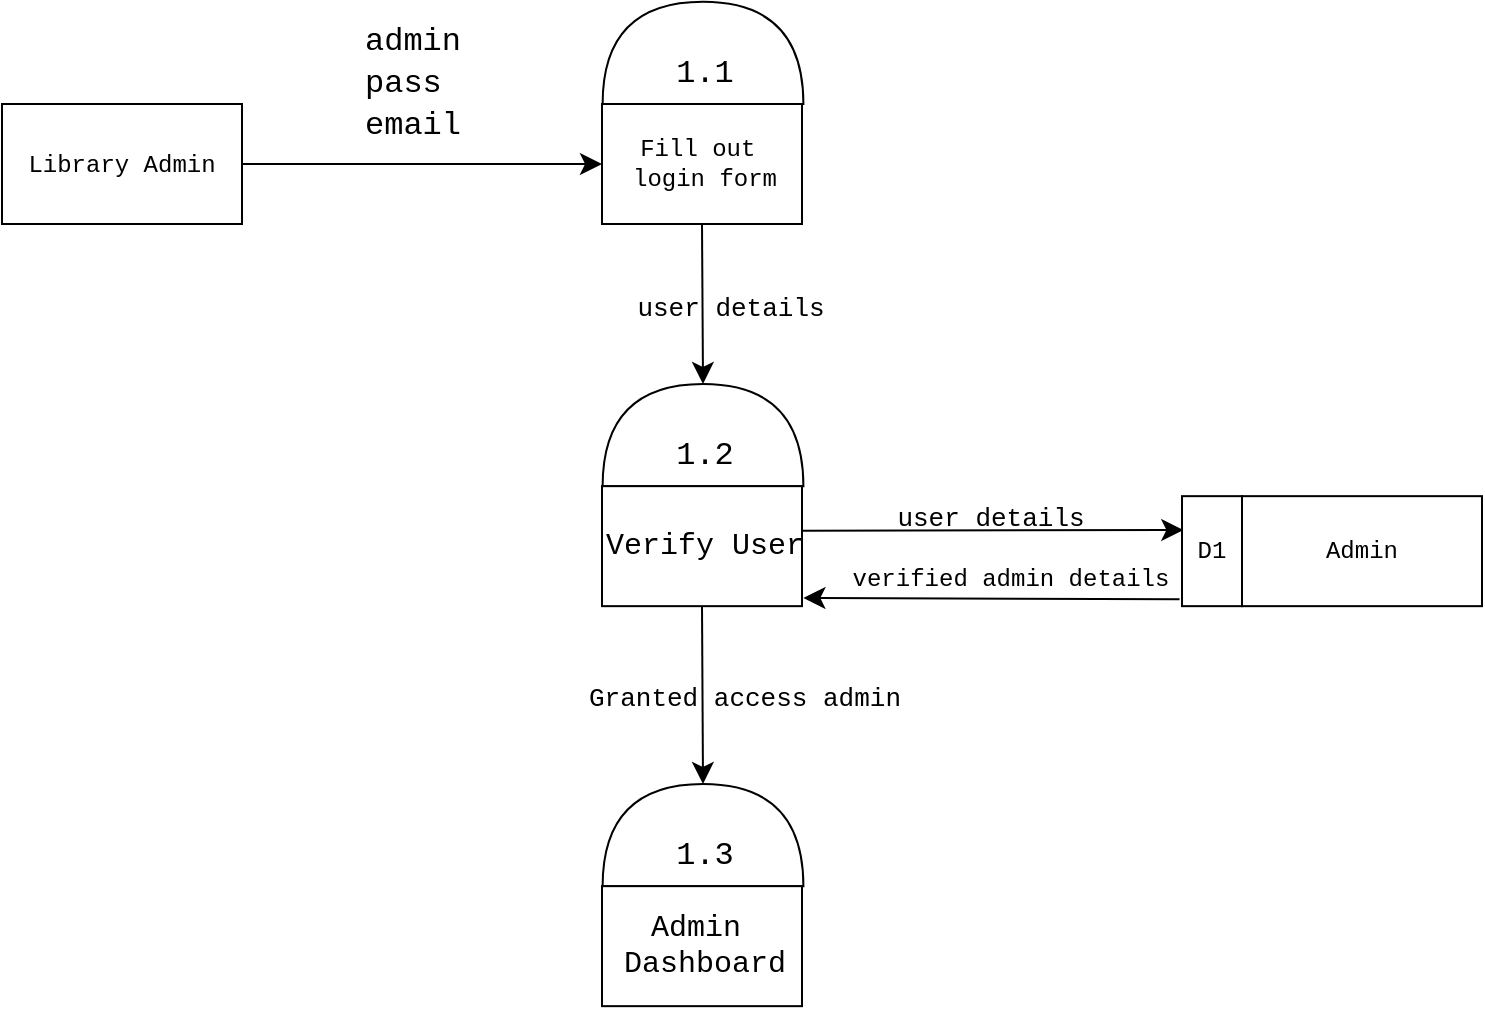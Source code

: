 <mxfile version="24.2.3" type="github">
  <diagram name="Page-1" id="67c-IuIHaWsoTLQI89i3">
    <mxGraphModel dx="1435" dy="1454" grid="1" gridSize="10" guides="1" tooltips="1" connect="1" arrows="1" fold="1" page="0" pageScale="1" pageWidth="827" pageHeight="1169" math="0" shadow="0">
      <root>
        <mxCell id="0" />
        <mxCell id="1" parent="0" />
        <mxCell id="GJ9l2K7GDv_M9uER6P6X-1" value="" style="group;fontFamily=Courier New;" vertex="1" connectable="0" parent="1">
          <mxGeometry x="360" y="-463.92" width="150" height="55" as="geometry" />
        </mxCell>
        <mxCell id="GJ9l2K7GDv_M9uER6P6X-2" value="Admin" style="whiteSpace=wrap;html=1;fontFamily=Courier New;" vertex="1" parent="GJ9l2K7GDv_M9uER6P6X-1">
          <mxGeometry x="30" width="120" height="55" as="geometry" />
        </mxCell>
        <mxCell id="GJ9l2K7GDv_M9uER6P6X-3" value="D1" style="rounded=0;whiteSpace=wrap;html=1;fontFamily=Courier New;" vertex="1" parent="GJ9l2K7GDv_M9uER6P6X-1">
          <mxGeometry width="30" height="55" as="geometry" />
        </mxCell>
        <mxCell id="GJ9l2K7GDv_M9uER6P6X-4" value="&lt;font face=&quot;Courier New&quot;&gt;Library Admin&lt;/font&gt;" style="rounded=0;whiteSpace=wrap;html=1;" vertex="1" parent="1">
          <mxGeometry x="-230" y="-660" width="120" height="60" as="geometry" />
        </mxCell>
        <mxCell id="GJ9l2K7GDv_M9uER6P6X-5" value="" style="group;fontFamily=Courier New;" vertex="1" connectable="0" parent="1">
          <mxGeometry x="70" y="-711.08" width="110.51" height="111.08" as="geometry" />
        </mxCell>
        <mxCell id="GJ9l2K7GDv_M9uER6P6X-6" value="" style="shape=or;whiteSpace=wrap;html=1;rotation=-90;fontFamily=Courier New;" vertex="1" parent="GJ9l2K7GDv_M9uER6P6X-5">
          <mxGeometry x="24.96" y="-24.65" width="51.09" height="100.39" as="geometry" />
        </mxCell>
        <mxCell id="GJ9l2K7GDv_M9uER6P6X-7" value="" style="group;fontFamily=Courier New;" vertex="1" connectable="0" parent="GJ9l2K7GDv_M9uER6P6X-5">
          <mxGeometry y="21.08" width="110.51" height="90" as="geometry" />
        </mxCell>
        <mxCell id="GJ9l2K7GDv_M9uER6P6X-8" value="" style="rounded=0;whiteSpace=wrap;html=1;fontFamily=Courier New;" vertex="1" parent="GJ9l2K7GDv_M9uER6P6X-7">
          <mxGeometry y="30" width="100" height="60" as="geometry" />
        </mxCell>
        <mxCell id="GJ9l2K7GDv_M9uER6P6X-9" style="edgeStyle=none;curved=1;rounded=0;orthogonalLoop=1;jettySize=auto;html=1;exitX=0;exitY=0.5;exitDx=0;exitDy=0;fontSize=12;startSize=8;endSize=8;fontFamily=Courier New;" edge="1" parent="GJ9l2K7GDv_M9uER6P6X-7" source="GJ9l2K7GDv_M9uER6P6X-8" target="GJ9l2K7GDv_M9uER6P6X-8">
          <mxGeometry relative="1" as="geometry" />
        </mxCell>
        <mxCell id="GJ9l2K7GDv_M9uER6P6X-10" value="1.1" style="text;html=1;align=center;verticalAlign=middle;resizable=0;points=[];autosize=1;strokeColor=none;fillColor=none;fontSize=16;fontFamily=Courier New;" vertex="1" parent="GJ9l2K7GDv_M9uER6P6X-7">
          <mxGeometry x="25.51" width="50" height="30" as="geometry" />
        </mxCell>
        <mxCell id="GJ9l2K7GDv_M9uER6P6X-11" value="&lt;div style=&quot;font-size: 12px;&quot;&gt;&lt;font style=&quot;font-size: 12px;&quot;&gt;Fill out&amp;nbsp;&lt;/font&gt;&lt;/div&gt;&lt;div style=&quot;font-size: 12px;&quot;&gt;&lt;font style=&quot;font-size: 12px;&quot;&gt;login form&lt;/font&gt;&lt;/div&gt;" style="text;html=1;align=center;verticalAlign=middle;resizable=0;points=[];autosize=1;strokeColor=none;fillColor=none;fontSize=16;fontFamily=Courier New;" vertex="1" parent="GJ9l2K7GDv_M9uER6P6X-7">
          <mxGeometry x="0.51" y="40" width="100" height="40" as="geometry" />
        </mxCell>
        <mxCell id="GJ9l2K7GDv_M9uER6P6X-13" value="" style="endArrow=classic;html=1;rounded=0;fontSize=12;startSize=8;endSize=8;curved=1;exitX=1;exitY=0.5;exitDx=0;exitDy=0;entryX=0;entryY=0.5;entryDx=0;entryDy=0;" edge="1" parent="1" source="GJ9l2K7GDv_M9uER6P6X-4" target="GJ9l2K7GDv_M9uER6P6X-8">
          <mxGeometry width="50" height="50" relative="1" as="geometry">
            <mxPoint x="-150" y="-680" as="sourcePoint" />
            <mxPoint x="-100" y="-730" as="targetPoint" />
          </mxGeometry>
        </mxCell>
        <mxCell id="GJ9l2K7GDv_M9uER6P6X-14" value="" style="group;fontFamily=Courier New;" vertex="1" connectable="0" parent="1">
          <mxGeometry x="70" y="-520.0" width="110.51" height="111.08" as="geometry" />
        </mxCell>
        <mxCell id="GJ9l2K7GDv_M9uER6P6X-15" value="" style="shape=or;whiteSpace=wrap;html=1;rotation=-90;fontFamily=Courier New;" vertex="1" parent="GJ9l2K7GDv_M9uER6P6X-14">
          <mxGeometry x="24.96" y="-24.65" width="51.09" height="100.39" as="geometry" />
        </mxCell>
        <mxCell id="GJ9l2K7GDv_M9uER6P6X-16" value="" style="group;fontFamily=Courier New;" vertex="1" connectable="0" parent="GJ9l2K7GDv_M9uER6P6X-14">
          <mxGeometry y="21.08" width="110.51" height="90" as="geometry" />
        </mxCell>
        <mxCell id="GJ9l2K7GDv_M9uER6P6X-17" value="" style="rounded=0;whiteSpace=wrap;html=1;fontFamily=Courier New;" vertex="1" parent="GJ9l2K7GDv_M9uER6P6X-16">
          <mxGeometry y="30" width="100" height="60" as="geometry" />
        </mxCell>
        <mxCell id="GJ9l2K7GDv_M9uER6P6X-18" style="edgeStyle=none;curved=1;rounded=0;orthogonalLoop=1;jettySize=auto;html=1;exitX=0;exitY=0.5;exitDx=0;exitDy=0;fontSize=12;startSize=8;endSize=8;fontFamily=Courier New;" edge="1" parent="GJ9l2K7GDv_M9uER6P6X-16" source="GJ9l2K7GDv_M9uER6P6X-17" target="GJ9l2K7GDv_M9uER6P6X-17">
          <mxGeometry relative="1" as="geometry" />
        </mxCell>
        <mxCell id="GJ9l2K7GDv_M9uER6P6X-19" value="1.2" style="text;html=1;align=center;verticalAlign=middle;resizable=0;points=[];autosize=1;strokeColor=none;fillColor=none;fontSize=16;fontFamily=Courier New;" vertex="1" parent="GJ9l2K7GDv_M9uER6P6X-16">
          <mxGeometry x="25.51" width="50" height="30" as="geometry" />
        </mxCell>
        <mxCell id="GJ9l2K7GDv_M9uER6P6X-20" value="&lt;div style=&quot;font-size: 15px;&quot;&gt;Verify User&lt;/div&gt;" style="text;html=1;align=center;verticalAlign=middle;resizable=0;points=[];autosize=1;strokeColor=none;fillColor=none;fontSize=16;fontFamily=Courier New;" vertex="1" parent="GJ9l2K7GDv_M9uER6P6X-16">
          <mxGeometry x="-9.49" y="45" width="120" height="30" as="geometry" />
        </mxCell>
        <mxCell id="GJ9l2K7GDv_M9uER6P6X-21" value="" style="group;fontFamily=Courier New;" vertex="1" connectable="0" parent="1">
          <mxGeometry x="70" y="-320.0" width="110.51" height="111.08" as="geometry" />
        </mxCell>
        <mxCell id="GJ9l2K7GDv_M9uER6P6X-22" value="" style="shape=or;whiteSpace=wrap;html=1;rotation=-90;fontFamily=Courier New;" vertex="1" parent="GJ9l2K7GDv_M9uER6P6X-21">
          <mxGeometry x="24.96" y="-24.65" width="51.09" height="100.39" as="geometry" />
        </mxCell>
        <mxCell id="GJ9l2K7GDv_M9uER6P6X-23" value="" style="group;fontFamily=Courier New;" vertex="1" connectable="0" parent="GJ9l2K7GDv_M9uER6P6X-21">
          <mxGeometry y="21.08" width="110.51" height="90" as="geometry" />
        </mxCell>
        <mxCell id="GJ9l2K7GDv_M9uER6P6X-24" value="" style="rounded=0;whiteSpace=wrap;html=1;fontFamily=Courier New;" vertex="1" parent="GJ9l2K7GDv_M9uER6P6X-23">
          <mxGeometry y="30" width="100" height="60" as="geometry" />
        </mxCell>
        <mxCell id="GJ9l2K7GDv_M9uER6P6X-25" style="edgeStyle=none;curved=1;rounded=0;orthogonalLoop=1;jettySize=auto;html=1;exitX=0;exitY=0.5;exitDx=0;exitDy=0;fontSize=12;startSize=8;endSize=8;fontFamily=Courier New;" edge="1" parent="GJ9l2K7GDv_M9uER6P6X-23" source="GJ9l2K7GDv_M9uER6P6X-24" target="GJ9l2K7GDv_M9uER6P6X-24">
          <mxGeometry relative="1" as="geometry" />
        </mxCell>
        <mxCell id="GJ9l2K7GDv_M9uER6P6X-26" value="1.3" style="text;html=1;align=center;verticalAlign=middle;resizable=0;points=[];autosize=1;strokeColor=none;fillColor=none;fontSize=16;fontFamily=Courier New;" vertex="1" parent="GJ9l2K7GDv_M9uER6P6X-23">
          <mxGeometry x="25.51" width="50" height="30" as="geometry" />
        </mxCell>
        <mxCell id="GJ9l2K7GDv_M9uER6P6X-27" value="&lt;div style=&quot;font-size: 15px;&quot;&gt;Admin&amp;nbsp;&lt;/div&gt;&lt;div style=&quot;font-size: 15px;&quot;&gt;Dashboard&lt;/div&gt;" style="text;html=1;align=center;verticalAlign=middle;resizable=0;points=[];autosize=1;strokeColor=none;fillColor=none;fontSize=16;fontFamily=Courier New;" vertex="1" parent="GJ9l2K7GDv_M9uER6P6X-23">
          <mxGeometry x="0.51" y="35" width="100" height="50" as="geometry" />
        </mxCell>
        <mxCell id="GJ9l2K7GDv_M9uER6P6X-28" value="&lt;font face=&quot;Courier New&quot;&gt;admin&lt;/font&gt;&lt;div&gt;&lt;font face=&quot;Courier New&quot;&gt;pass&amp;nbsp;&lt;/font&gt;&lt;/div&gt;&lt;div&gt;&lt;font face=&quot;Courier New&quot;&gt;email&lt;/font&gt;&lt;/div&gt;" style="text;html=1;align=center;verticalAlign=middle;resizable=0;points=[];autosize=1;strokeColor=none;fillColor=none;fontSize=16;" vertex="1" parent="1">
          <mxGeometry x="-60" y="-711.08" width="70" height="80" as="geometry" />
        </mxCell>
        <mxCell id="GJ9l2K7GDv_M9uER6P6X-29" value="" style="endArrow=classic;html=1;rounded=0;fontSize=12;startSize=8;endSize=8;curved=1;exitX=0.5;exitY=1;exitDx=0;exitDy=0;entryX=1;entryY=0.5;entryDx=0;entryDy=0;entryPerimeter=0;" edge="1" parent="1" source="GJ9l2K7GDv_M9uER6P6X-8" target="GJ9l2K7GDv_M9uER6P6X-15">
          <mxGeometry width="50" height="50" relative="1" as="geometry">
            <mxPoint x="200" y="-480" as="sourcePoint" />
            <mxPoint x="250" y="-530" as="targetPoint" />
          </mxGeometry>
        </mxCell>
        <mxCell id="GJ9l2K7GDv_M9uER6P6X-30" value="" style="endArrow=classic;html=1;rounded=0;fontSize=12;startSize=8;endSize=8;curved=1;exitX=0.5;exitY=1;exitDx=0;exitDy=0;entryX=1;entryY=0.5;entryDx=0;entryDy=0;entryPerimeter=0;" edge="1" parent="1" target="GJ9l2K7GDv_M9uER6P6X-22">
          <mxGeometry width="50" height="50" relative="1" as="geometry">
            <mxPoint x="120" y="-408.92" as="sourcePoint" />
            <mxPoint x="121" y="-328.92" as="targetPoint" />
          </mxGeometry>
        </mxCell>
        <mxCell id="GJ9l2K7GDv_M9uER6P6X-31" value="&lt;font style=&quot;font-size: 13px;&quot;&gt;&lt;font style=&quot;font-size: 13px;&quot; face=&quot;Courier New&quot;&gt;user&amp;nbsp;&lt;/font&gt;&lt;span style=&quot;font-family: &amp;quot;Courier New&amp;quot;; background-color: initial;&quot;&gt;details&lt;/span&gt;&lt;/font&gt;" style="text;html=1;align=center;verticalAlign=middle;resizable=0;points=[];autosize=1;strokeColor=none;fillColor=none;fontSize=16;" vertex="1" parent="1">
          <mxGeometry x="74" y="-575" width="120" height="30" as="geometry" />
        </mxCell>
        <mxCell id="GJ9l2K7GDv_M9uER6P6X-32" value="&lt;font style=&quot;font-size: 13px;&quot; face=&quot;Courier New&quot;&gt;Granted access admin&lt;/font&gt;" style="text;html=1;align=center;verticalAlign=middle;resizable=0;points=[];autosize=1;strokeColor=none;fillColor=none;fontSize=16;" vertex="1" parent="1">
          <mxGeometry x="51" y="-380" width="180" height="30" as="geometry" />
        </mxCell>
        <mxCell id="GJ9l2K7GDv_M9uER6P6X-35" value="" style="endArrow=classic;html=1;rounded=0;fontSize=12;startSize=8;endSize=8;curved=1;exitX=1;exitY=0.371;exitDx=0;exitDy=0;exitPerimeter=0;entryX=0.022;entryY=0.308;entryDx=0;entryDy=0;entryPerimeter=0;" edge="1" parent="1" source="GJ9l2K7GDv_M9uER6P6X-17" target="GJ9l2K7GDv_M9uER6P6X-3">
          <mxGeometry width="50" height="50" relative="1" as="geometry">
            <mxPoint x="190" y="-400" as="sourcePoint" />
            <mxPoint x="360" y="-450" as="targetPoint" />
          </mxGeometry>
        </mxCell>
        <mxCell id="GJ9l2K7GDv_M9uER6P6X-36" value="&lt;font style=&quot;font-size: 13px;&quot; face=&quot;Courier New&quot;&gt;user details&lt;/font&gt;" style="text;html=1;align=center;verticalAlign=middle;resizable=0;points=[];autosize=1;strokeColor=none;fillColor=none;fontSize=16;" vertex="1" parent="1">
          <mxGeometry x="204" y="-470" width="120" height="30" as="geometry" />
        </mxCell>
        <mxCell id="GJ9l2K7GDv_M9uER6P6X-37" value="" style="endArrow=classic;html=1;rounded=0;fontSize=12;startSize=8;endSize=8;curved=1;exitX=-0.041;exitY=0.938;exitDx=0;exitDy=0;exitPerimeter=0;entryX=1.007;entryY=0.932;entryDx=0;entryDy=0;entryPerimeter=0;" edge="1" parent="1" source="GJ9l2K7GDv_M9uER6P6X-3" target="GJ9l2K7GDv_M9uER6P6X-17">
          <mxGeometry width="50" height="50" relative="1" as="geometry">
            <mxPoint x="250" y="-400" as="sourcePoint" />
            <mxPoint x="300" y="-450" as="targetPoint" />
          </mxGeometry>
        </mxCell>
        <mxCell id="GJ9l2K7GDv_M9uER6P6X-38" value="&lt;font style=&quot;font-size: 12px;&quot; face=&quot;Courier New&quot;&gt;verified admin details&lt;/font&gt;" style="text;html=1;align=center;verticalAlign=middle;resizable=0;points=[];autosize=1;strokeColor=none;fillColor=none;fontSize=16;" vertex="1" parent="1">
          <mxGeometry x="184" y="-440" width="180" height="30" as="geometry" />
        </mxCell>
      </root>
    </mxGraphModel>
  </diagram>
</mxfile>
